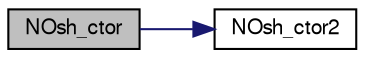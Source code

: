digraph "NOsh_ctor"
{
  edge [fontname="FreeSans",fontsize="10",labelfontname="FreeSans",labelfontsize="10"];
  node [fontname="FreeSans",fontsize="10",shape=record];
  rankdir="LR";
  Node1 [label="NOsh_ctor",height=0.2,width=0.4,color="black", fillcolor="grey75", style="filled" fontcolor="black"];
  Node1 -> Node2 [color="midnightblue",fontsize="10",style="solid",fontname="FreeSans"];
  Node2 [label="NOsh_ctor2",height=0.2,width=0.4,color="black", fillcolor="white", style="filled",URL="$group___n_osh.html#gae8d1f3c711c9a52f4a64adb4bed0593d",tooltip="FORTRAN stub to construct NOsh."];
}
